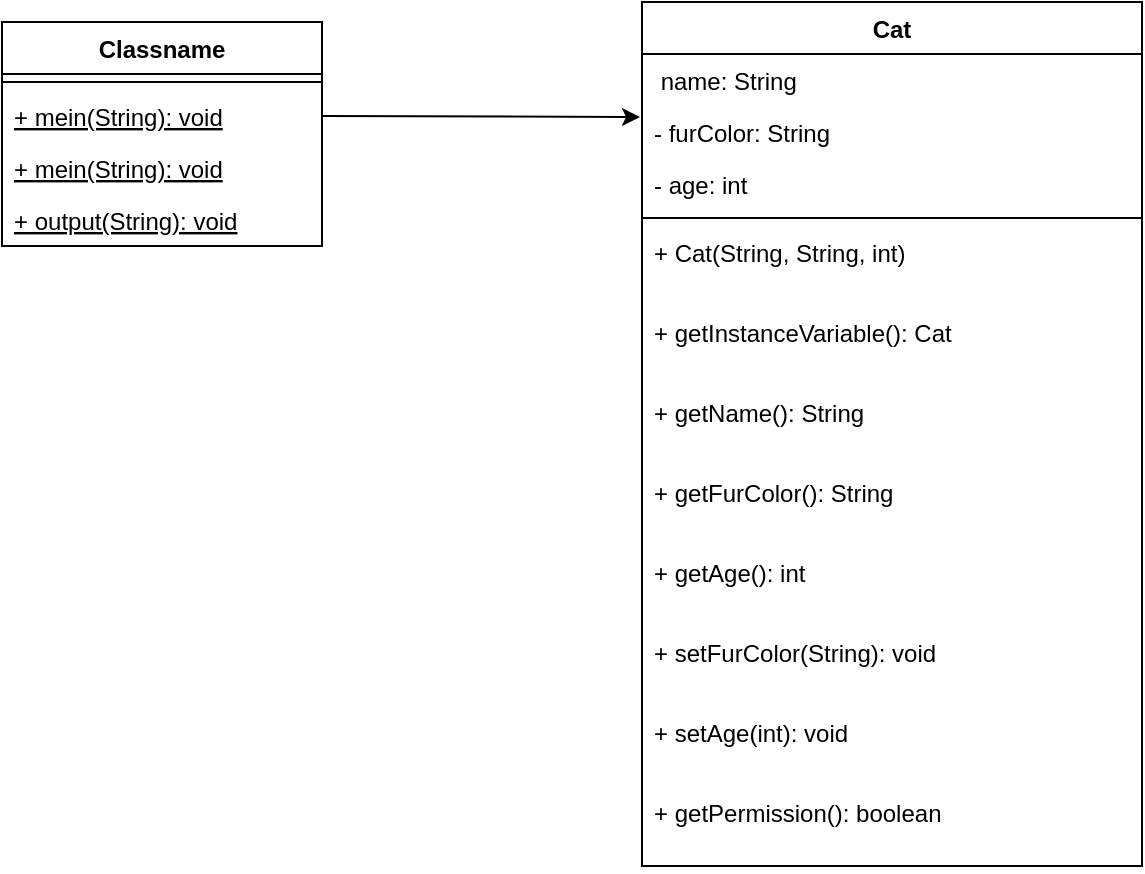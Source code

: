 <mxfile>
    <diagram id="eRkBzNvH8Fisg9vDldBs" name="Cat">
        <mxGraphModel dx="1066" dy="614" grid="1" gridSize="10" guides="1" tooltips="1" connect="1" arrows="1" fold="1" page="1" pageScale="1" pageWidth="827" pageHeight="1169" math="0" shadow="0">
            <root>
                <mxCell id="0"/>
                <mxCell id="1" parent="0"/>
                <mxCell id="3" value="Cat" style="swimlane;fontStyle=1;align=center;verticalAlign=top;childLayout=stackLayout;horizontal=1;startSize=26;horizontalStack=0;resizeParent=1;resizeParentMax=0;resizeLast=0;collapsible=1;marginBottom=0;" parent="1" vertex="1">
                    <mxGeometry x="510" y="80" width="250" height="432" as="geometry"/>
                </mxCell>
                <mxCell id="4" value=" name: String" style="text;strokeColor=none;fillColor=none;align=left;verticalAlign=top;spacingLeft=4;spacingRight=4;overflow=hidden;rotatable=0;points=[[0,0.5],[1,0.5]];portConstraint=eastwest;" parent="3" vertex="1">
                    <mxGeometry y="26" width="250" height="26" as="geometry"/>
                </mxCell>
                <mxCell id="7" value="- furColor: String" style="text;strokeColor=none;fillColor=none;align=left;verticalAlign=top;spacingLeft=4;spacingRight=4;overflow=hidden;rotatable=0;points=[[0,0.5],[1,0.5]];portConstraint=eastwest;" parent="3" vertex="1">
                    <mxGeometry y="52" width="250" height="26" as="geometry"/>
                </mxCell>
                <mxCell id="8" value="- age: int" style="text;strokeColor=none;fillColor=none;align=left;verticalAlign=top;spacingLeft=4;spacingRight=4;overflow=hidden;rotatable=0;points=[[0,0.5],[1,0.5]];portConstraint=eastwest;" parent="3" vertex="1">
                    <mxGeometry y="78" width="250" height="26" as="geometry"/>
                </mxCell>
                <mxCell id="5" value="" style="line;strokeWidth=1;fillColor=none;align=left;verticalAlign=middle;spacingTop=-1;spacingLeft=3;spacingRight=3;rotatable=0;labelPosition=right;points=[];portConstraint=eastwest;strokeColor=inherit;" parent="3" vertex="1">
                    <mxGeometry y="104" width="250" height="8" as="geometry"/>
                </mxCell>
                <mxCell id="6" value="+ Cat(String, String, int)" style="text;strokeColor=none;fillColor=none;align=left;verticalAlign=top;spacingLeft=4;spacingRight=4;overflow=hidden;rotatable=0;points=[[0,0.5],[1,0.5]];portConstraint=eastwest;" parent="3" vertex="1">
                    <mxGeometry y="112" width="250" height="40" as="geometry"/>
                </mxCell>
                <mxCell id="9" value="+ getInstanceVariable(): Cat" style="text;strokeColor=none;fillColor=none;align=left;verticalAlign=top;spacingLeft=4;spacingRight=4;overflow=hidden;rotatable=0;points=[[0,0.5],[1,0.5]];portConstraint=eastwest;" parent="3" vertex="1">
                    <mxGeometry y="152" width="250" height="40" as="geometry"/>
                </mxCell>
                <mxCell id="10" value="+ getName(): String" style="text;strokeColor=none;fillColor=none;align=left;verticalAlign=top;spacingLeft=4;spacingRight=4;overflow=hidden;rotatable=0;points=[[0,0.5],[1,0.5]];portConstraint=eastwest;" parent="3" vertex="1">
                    <mxGeometry y="192" width="250" height="40" as="geometry"/>
                </mxCell>
                <mxCell id="12" value="+ getFurColor(): String" style="text;strokeColor=none;fillColor=none;align=left;verticalAlign=top;spacingLeft=4;spacingRight=4;overflow=hidden;rotatable=0;points=[[0,0.5],[1,0.5]];portConstraint=eastwest;" parent="3" vertex="1">
                    <mxGeometry y="232" width="250" height="40" as="geometry"/>
                </mxCell>
                <mxCell id="13" value="+ getAge(): int" style="text;strokeColor=none;fillColor=none;align=left;verticalAlign=top;spacingLeft=4;spacingRight=4;overflow=hidden;rotatable=0;points=[[0,0.5],[1,0.5]];portConstraint=eastwest;" parent="3" vertex="1">
                    <mxGeometry y="272" width="250" height="40" as="geometry"/>
                </mxCell>
                <mxCell id="15" value="+ setFurColor(String): void" style="text;strokeColor=none;fillColor=none;align=left;verticalAlign=top;spacingLeft=4;spacingRight=4;overflow=hidden;rotatable=0;points=[[0,0.5],[1,0.5]];portConstraint=eastwest;" parent="3" vertex="1">
                    <mxGeometry y="312" width="250" height="40" as="geometry"/>
                </mxCell>
                <mxCell id="16" value="+ setAge(int): void" style="text;strokeColor=none;fillColor=none;align=left;verticalAlign=top;spacingLeft=4;spacingRight=4;overflow=hidden;rotatable=0;points=[[0,0.5],[1,0.5]];portConstraint=eastwest;" parent="3" vertex="1">
                    <mxGeometry y="352" width="250" height="40" as="geometry"/>
                </mxCell>
                <mxCell id="17" value="+ getPermission(): boolean" style="text;strokeColor=none;fillColor=none;align=left;verticalAlign=top;spacingLeft=4;spacingRight=4;overflow=hidden;rotatable=0;points=[[0,0.5],[1,0.5]];portConstraint=eastwest;" parent="3" vertex="1">
                    <mxGeometry y="392" width="250" height="40" as="geometry"/>
                </mxCell>
                <mxCell id="22" value="Classname" style="swimlane;fontStyle=1;align=center;verticalAlign=top;childLayout=stackLayout;horizontal=1;startSize=26;horizontalStack=0;resizeParent=1;resizeParentMax=0;resizeLast=0;collapsible=1;marginBottom=0;" vertex="1" parent="1">
                    <mxGeometry x="190" y="90" width="160" height="112" as="geometry"/>
                </mxCell>
                <mxCell id="24" value="" style="line;strokeWidth=1;fillColor=none;align=left;verticalAlign=middle;spacingTop=-1;spacingLeft=3;spacingRight=3;rotatable=0;labelPosition=right;points=[];portConstraint=eastwest;strokeColor=inherit;" vertex="1" parent="22">
                    <mxGeometry y="26" width="160" height="8" as="geometry"/>
                </mxCell>
                <mxCell id="25" value="+ mein(String): void" style="text;strokeColor=none;fillColor=none;align=left;verticalAlign=top;spacingLeft=4;spacingRight=4;overflow=hidden;rotatable=0;points=[[0,0.5],[1,0.5]];portConstraint=eastwest;fontStyle=4" vertex="1" parent="22">
                    <mxGeometry y="34" width="160" height="26" as="geometry"/>
                </mxCell>
                <mxCell id="27" value="+ mein(String): void" style="text;strokeColor=none;fillColor=none;align=left;verticalAlign=top;spacingLeft=4;spacingRight=4;overflow=hidden;rotatable=0;points=[[0,0.5],[1,0.5]];portConstraint=eastwest;fontStyle=4" vertex="1" parent="22">
                    <mxGeometry y="60" width="160" height="26" as="geometry"/>
                </mxCell>
                <mxCell id="26" value="+ output(String): void" style="text;strokeColor=none;fillColor=none;align=left;verticalAlign=top;spacingLeft=4;spacingRight=4;overflow=hidden;rotatable=0;points=[[0,0.5],[1,0.5]];portConstraint=eastwest;fontStyle=4" vertex="1" parent="22">
                    <mxGeometry y="86" width="160" height="26" as="geometry"/>
                </mxCell>
                <mxCell id="28" style="edgeStyle=none;html=1;exitX=1;exitY=0.5;exitDx=0;exitDy=0;entryX=-0.004;entryY=1.212;entryDx=0;entryDy=0;entryPerimeter=0;" edge="1" parent="1" source="25" target="4">
                    <mxGeometry relative="1" as="geometry"/>
                </mxCell>
            </root>
        </mxGraphModel>
    </diagram>
    <diagram name="App und Cat" id="OxrQWc1gu11Xe-186cC8">
        <mxGraphModel dx="1171" dy="614" grid="1" gridSize="10" guides="1" tooltips="1" connect="1" arrows="1" fold="1" page="1" pageScale="1" pageWidth="827" pageHeight="1169" math="0" shadow="0">
            <root>
                <mxCell id="KeL3Sp4JzJVQWYuI6CJX-0"/>
                <mxCell id="KeL3Sp4JzJVQWYuI6CJX-1" parent="KeL3Sp4JzJVQWYuI6CJX-0"/>
                <mxCell id="KeL3Sp4JzJVQWYuI6CJX-2" value="Cat" style="swimlane;fontStyle=1;align=center;verticalAlign=top;childLayout=stackLayout;horizontal=1;startSize=26;horizontalStack=0;resizeParent=1;resizeParentMax=0;resizeLast=0;collapsible=1;marginBottom=0;fillColor=#a20025;fontColor=#ffffff;strokeColor=#6F0000;" vertex="1" parent="KeL3Sp4JzJVQWYuI6CJX-1">
                    <mxGeometry x="320" y="60" width="250" height="432" as="geometry"/>
                </mxCell>
                <mxCell id="KeL3Sp4JzJVQWYuI6CJX-3" value=" name: String" style="text;strokeColor=none;fillColor=none;align=left;verticalAlign=top;spacingLeft=4;spacingRight=4;overflow=hidden;rotatable=0;points=[[0,0.5],[1,0.5]];portConstraint=eastwest;" vertex="1" parent="KeL3Sp4JzJVQWYuI6CJX-2">
                    <mxGeometry y="26" width="250" height="26" as="geometry"/>
                </mxCell>
                <mxCell id="KeL3Sp4JzJVQWYuI6CJX-4" value="- furColor: String" style="text;strokeColor=none;fillColor=none;align=left;verticalAlign=top;spacingLeft=4;spacingRight=4;overflow=hidden;rotatable=0;points=[[0,0.5],[1,0.5]];portConstraint=eastwest;" vertex="1" parent="KeL3Sp4JzJVQWYuI6CJX-2">
                    <mxGeometry y="52" width="250" height="26" as="geometry"/>
                </mxCell>
                <mxCell id="KeL3Sp4JzJVQWYuI6CJX-5" value="- age: int" style="text;strokeColor=none;fillColor=none;align=left;verticalAlign=top;spacingLeft=4;spacingRight=4;overflow=hidden;rotatable=0;points=[[0,0.5],[1,0.5]];portConstraint=eastwest;" vertex="1" parent="KeL3Sp4JzJVQWYuI6CJX-2">
                    <mxGeometry y="78" width="250" height="26" as="geometry"/>
                </mxCell>
                <mxCell id="KeL3Sp4JzJVQWYuI6CJX-6" value="" style="line;strokeWidth=1;fillColor=none;align=left;verticalAlign=middle;spacingTop=-1;spacingLeft=3;spacingRight=3;rotatable=0;labelPosition=right;points=[];portConstraint=eastwest;strokeColor=inherit;" vertex="1" parent="KeL3Sp4JzJVQWYuI6CJX-2">
                    <mxGeometry y="104" width="250" height="8" as="geometry"/>
                </mxCell>
                <mxCell id="KeL3Sp4JzJVQWYuI6CJX-7" value="+ Cat(String, String, int)" style="text;strokeColor=none;fillColor=none;align=left;verticalAlign=top;spacingLeft=4;spacingRight=4;overflow=hidden;rotatable=0;points=[[0,0.5],[1,0.5]];portConstraint=eastwest;" vertex="1" parent="KeL3Sp4JzJVQWYuI6CJX-2">
                    <mxGeometry y="112" width="250" height="40" as="geometry"/>
                </mxCell>
                <mxCell id="KeL3Sp4JzJVQWYuI6CJX-8" value="+ getInstanceVariable(): Cat" style="text;strokeColor=none;fillColor=none;align=left;verticalAlign=top;spacingLeft=4;spacingRight=4;overflow=hidden;rotatable=0;points=[[0,0.5],[1,0.5]];portConstraint=eastwest;" vertex="1" parent="KeL3Sp4JzJVQWYuI6CJX-2">
                    <mxGeometry y="152" width="250" height="40" as="geometry"/>
                </mxCell>
                <mxCell id="KeL3Sp4JzJVQWYuI6CJX-9" value="+ getName(): String" style="text;strokeColor=none;fillColor=none;align=left;verticalAlign=top;spacingLeft=4;spacingRight=4;overflow=hidden;rotatable=0;points=[[0,0.5],[1,0.5]];portConstraint=eastwest;" vertex="1" parent="KeL3Sp4JzJVQWYuI6CJX-2">
                    <mxGeometry y="192" width="250" height="40" as="geometry"/>
                </mxCell>
                <mxCell id="KeL3Sp4JzJVQWYuI6CJX-10" value="+ getFurColor(): String" style="text;strokeColor=none;fillColor=none;align=left;verticalAlign=top;spacingLeft=4;spacingRight=4;overflow=hidden;rotatable=0;points=[[0,0.5],[1,0.5]];portConstraint=eastwest;" vertex="1" parent="KeL3Sp4JzJVQWYuI6CJX-2">
                    <mxGeometry y="232" width="250" height="40" as="geometry"/>
                </mxCell>
                <mxCell id="KeL3Sp4JzJVQWYuI6CJX-11" value="+ getAge(): int" style="text;strokeColor=none;fillColor=none;align=left;verticalAlign=top;spacingLeft=4;spacingRight=4;overflow=hidden;rotatable=0;points=[[0,0.5],[1,0.5]];portConstraint=eastwest;" vertex="1" parent="KeL3Sp4JzJVQWYuI6CJX-2">
                    <mxGeometry y="272" width="250" height="40" as="geometry"/>
                </mxCell>
                <mxCell id="KeL3Sp4JzJVQWYuI6CJX-12" value="+ setFurColor(String): void" style="text;strokeColor=none;fillColor=none;align=left;verticalAlign=top;spacingLeft=4;spacingRight=4;overflow=hidden;rotatable=0;points=[[0,0.5],[1,0.5]];portConstraint=eastwest;" vertex="1" parent="KeL3Sp4JzJVQWYuI6CJX-2">
                    <mxGeometry y="312" width="250" height="40" as="geometry"/>
                </mxCell>
                <mxCell id="KeL3Sp4JzJVQWYuI6CJX-13" value="+ setAge(int): void" style="text;strokeColor=none;fillColor=none;align=left;verticalAlign=top;spacingLeft=4;spacingRight=4;overflow=hidden;rotatable=0;points=[[0,0.5],[1,0.5]];portConstraint=eastwest;" vertex="1" parent="KeL3Sp4JzJVQWYuI6CJX-2">
                    <mxGeometry y="352" width="250" height="40" as="geometry"/>
                </mxCell>
                <mxCell id="KeL3Sp4JzJVQWYuI6CJX-14" value="+ getPermission(): boolean" style="text;strokeColor=none;fillColor=none;align=left;verticalAlign=top;spacingLeft=4;spacingRight=4;overflow=hidden;rotatable=0;points=[[0,0.5],[1,0.5]];portConstraint=eastwest;" vertex="1" parent="KeL3Sp4JzJVQWYuI6CJX-2">
                    <mxGeometry y="392" width="250" height="40" as="geometry"/>
                </mxCell>
                <mxCell id="MSi-G8eC69r3xNTAB_VD-0" value="App" style="swimlane;fontStyle=1;align=center;verticalAlign=top;childLayout=stackLayout;horizontal=1;startSize=26;horizontalStack=0;resizeParent=1;resizeParentMax=0;resizeLast=0;collapsible=1;marginBottom=0;fillColor=#6a00ff;fontColor=#ffffff;strokeColor=#3700CC;" vertex="1" parent="KeL3Sp4JzJVQWYuI6CJX-1">
                    <mxGeometry x="70" y="60" width="160" height="86" as="geometry"/>
                </mxCell>
                <mxCell id="MSi-G8eC69r3xNTAB_VD-2" value="" style="line;strokeWidth=1;fillColor=none;align=left;verticalAlign=middle;spacingTop=-1;spacingLeft=3;spacingRight=3;rotatable=0;labelPosition=right;points=[];portConstraint=eastwest;strokeColor=inherit;" vertex="1" parent="MSi-G8eC69r3xNTAB_VD-0">
                    <mxGeometry y="26" width="160" height="8" as="geometry"/>
                </mxCell>
                <mxCell id="MSi-G8eC69r3xNTAB_VD-3" value="+ main(String): void" style="text;strokeColor=none;fillColor=none;align=left;verticalAlign=top;spacingLeft=4;spacingRight=4;overflow=hidden;rotatable=0;points=[[0,0.5],[1,0.5]];portConstraint=eastwest;fontStyle=4" vertex="1" parent="MSi-G8eC69r3xNTAB_VD-0">
                    <mxGeometry y="34" width="160" height="26" as="geometry"/>
                </mxCell>
                <mxCell id="MSi-G8eC69r3xNTAB_VD-4" value="+ output(String): void" style="text;strokeColor=none;fillColor=none;align=left;verticalAlign=top;spacingLeft=4;spacingRight=4;overflow=hidden;rotatable=0;points=[[0,0.5],[1,0.5]];portConstraint=eastwest;fontStyle=4" vertex="1" parent="MSi-G8eC69r3xNTAB_VD-0">
                    <mxGeometry y="60" width="160" height="26" as="geometry"/>
                </mxCell>
            </root>
        </mxGraphModel>
    </diagram>
</mxfile>